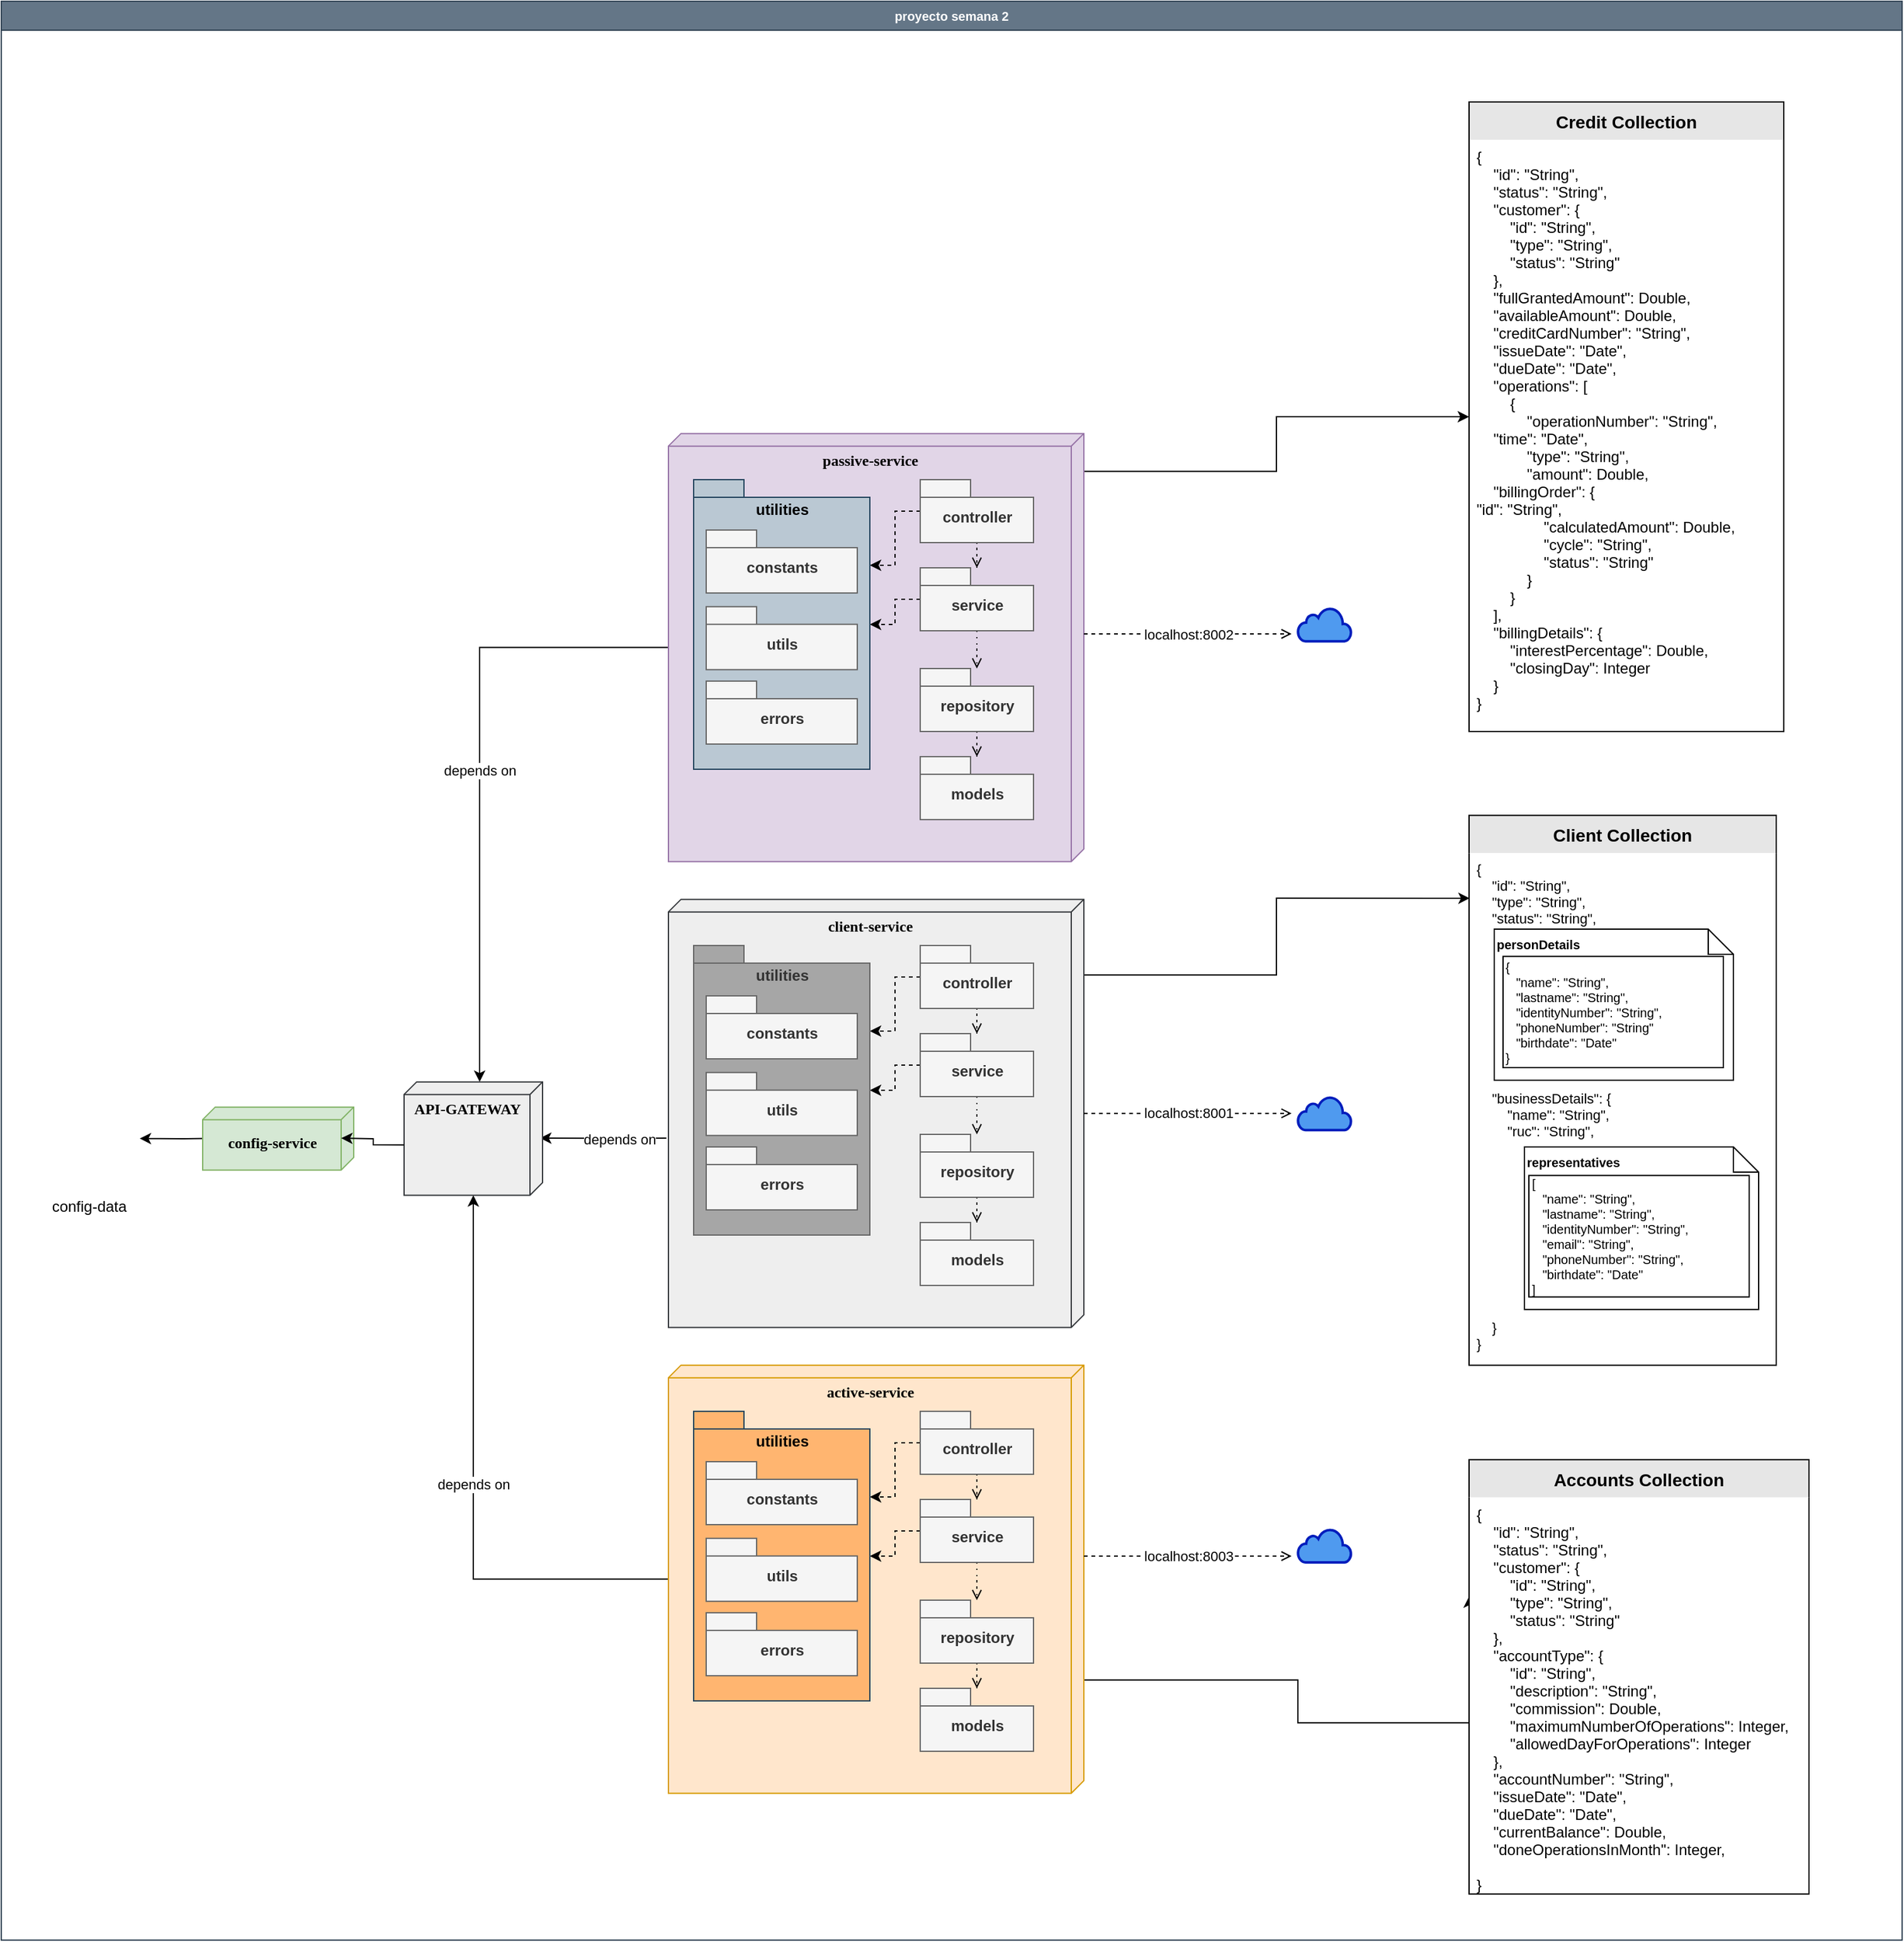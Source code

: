 <mxfile version="17.4.3" type="github">
  <diagram name="Page-1" id="5f0bae14-7c28-e335-631c-24af17079c00">
    <mxGraphModel dx="464" dy="1608" grid="1" gridSize="10" guides="1" tooltips="1" connect="1" arrows="1" fold="1" page="1" pageScale="1" pageWidth="1100" pageHeight="850" background="none" math="0" shadow="0">
      <root>
        <mxCell id="0" />
        <mxCell id="1" parent="0" />
        <mxCell id="4sSf5KZRn_gUV4yKW63o-3" style="edgeStyle=orthogonalEdgeStyle;rounded=0;orthogonalLoop=1;jettySize=auto;html=1;" parent="1" target="4sSf5KZRn_gUV4yKW63o-1" edge="1">
          <mxGeometry relative="1" as="geometry">
            <mxPoint x="1350" y="53" as="sourcePoint" />
          </mxGeometry>
        </mxCell>
        <mxCell id="4sSf5KZRn_gUV4yKW63o-25" value="" style="edgeStyle=orthogonalEdgeStyle;rounded=0;orthogonalLoop=1;jettySize=auto;html=1;exitX=0.558;exitY=1.005;exitDx=0;exitDy=0;exitPerimeter=0;" parent="1" source="4sSf5KZRn_gUV4yKW63o-6" edge="1">
          <mxGeometry relative="1" as="geometry">
            <mxPoint x="1598" y="53" as="targetPoint" />
          </mxGeometry>
        </mxCell>
        <mxCell id="4sSf5KZRn_gUV4yKW63o-42" value="depends on" style="edgeLabel;html=1;align=center;verticalAlign=middle;resizable=0;points=[];" parent="4sSf5KZRn_gUV4yKW63o-25" connectable="0" vertex="1">
          <mxGeometry x="0.181" y="3" relative="1" as="geometry">
            <mxPoint x="22" y="-3" as="offset" />
          </mxGeometry>
        </mxCell>
        <mxCell id="4sSf5KZRn_gUV4yKW63o-75" style="edgeStyle=orthogonalEdgeStyle;rounded=0;orthogonalLoop=1;jettySize=auto;html=1;entryX=0.002;entryY=0.088;entryDx=0;entryDy=0;entryPerimeter=0;fontSize=10;" parent="1" source="4sSf5KZRn_gUV4yKW63o-6" target="4sSf5KZRn_gUV4yKW63o-65" edge="1">
          <mxGeometry relative="1" as="geometry">
            <Array as="points">
              <mxPoint x="2183" y="-76.67" />
              <mxPoint x="2183" y="-137.67" />
            </Array>
          </mxGeometry>
        </mxCell>
        <mxCell id="4sSf5KZRn_gUV4yKW63o-6" value="client-service" style="verticalAlign=top;align=center;spacingTop=8;spacingLeft=2;spacingRight=12;shape=cube;size=10;direction=south;fontStyle=1;html=1;rounded=0;shadow=0;comic=0;labelBackgroundColor=none;strokeWidth=1;fontFamily=Verdana;fontSize=12;fillColor=#eeeeee;strokeColor=#36393d;" parent="1" vertex="1">
          <mxGeometry x="1700" y="-136.67" width="330" height="340" as="geometry" />
        </mxCell>
        <mxCell id="4sSf5KZRn_gUV4yKW63o-7" style="edgeStyle=orthogonalEdgeStyle;rounded=0;orthogonalLoop=1;jettySize=auto;html=1;dashed=1;dashPattern=1 4;endArrow=open;endFill=0;" parent="1" source="4sSf5KZRn_gUV4yKW63o-9" target="4sSf5KZRn_gUV4yKW63o-13" edge="1">
          <mxGeometry relative="1" as="geometry" />
        </mxCell>
        <mxCell id="4sSf5KZRn_gUV4yKW63o-23" style="edgeStyle=orthogonalEdgeStyle;rounded=0;orthogonalLoop=1;jettySize=auto;html=1;entryX=0;entryY=0;entryDx=140;entryDy=68;entryPerimeter=0;dashed=1;" parent="1" source="4sSf5KZRn_gUV4yKW63o-9" target="4sSf5KZRn_gUV4yKW63o-19" edge="1">
          <mxGeometry relative="1" as="geometry" />
        </mxCell>
        <mxCell id="4sSf5KZRn_gUV4yKW63o-9" value="controller" style="shape=folder;fontStyle=1;spacingTop=10;tabWidth=40;tabHeight=14;tabPosition=left;html=1;fillColor=#f5f5f5;strokeColor=#666666;fontColor=#333333;" parent="1" vertex="1">
          <mxGeometry x="1900" y="-100.0" width="90" height="50" as="geometry" />
        </mxCell>
        <mxCell id="4sSf5KZRn_gUV4yKW63o-10" style="edgeStyle=orthogonalEdgeStyle;rounded=0;orthogonalLoop=1;jettySize=auto;html=1;dashed=1;dashPattern=1 4;endArrow=open;endFill=0;" parent="1" source="4sSf5KZRn_gUV4yKW63o-13" target="4sSf5KZRn_gUV4yKW63o-15" edge="1">
          <mxGeometry relative="1" as="geometry" />
        </mxCell>
        <mxCell id="4sSf5KZRn_gUV4yKW63o-24" style="edgeStyle=orthogonalEdgeStyle;rounded=0;orthogonalLoop=1;jettySize=auto;html=1;dashed=1;" parent="1" source="4sSf5KZRn_gUV4yKW63o-13" target="4sSf5KZRn_gUV4yKW63o-19" edge="1">
          <mxGeometry relative="1" as="geometry" />
        </mxCell>
        <mxCell id="4sSf5KZRn_gUV4yKW63o-13" value="service" style="shape=folder;fontStyle=1;spacingTop=10;tabWidth=40;tabHeight=14;tabPosition=left;html=1;fillColor=#f5f5f5;strokeColor=#666666;fontColor=#333333;" parent="1" vertex="1">
          <mxGeometry x="1900" y="-30.0" width="90" height="50" as="geometry" />
        </mxCell>
        <mxCell id="4sSf5KZRn_gUV4yKW63o-14" style="edgeStyle=orthogonalEdgeStyle;rounded=0;orthogonalLoop=1;jettySize=auto;html=1;dashed=1;dashPattern=1 4;endArrow=open;endFill=0;" parent="1" source="4sSf5KZRn_gUV4yKW63o-15" target="4sSf5KZRn_gUV4yKW63o-16" edge="1">
          <mxGeometry relative="1" as="geometry" />
        </mxCell>
        <mxCell id="4sSf5KZRn_gUV4yKW63o-15" value="repository" style="shape=folder;fontStyle=1;spacingTop=10;tabWidth=40;tabHeight=14;tabPosition=left;html=1;fillColor=#f5f5f5;strokeColor=#666666;fontColor=#333333;" parent="1" vertex="1">
          <mxGeometry x="1900" y="50.0" width="90" height="50" as="geometry" />
        </mxCell>
        <mxCell id="4sSf5KZRn_gUV4yKW63o-16" value="models" style="shape=folder;fontStyle=1;spacingTop=10;tabWidth=40;tabHeight=14;tabPosition=left;html=1;fillColor=#f5f5f5;strokeColor=#666666;fontColor=#333333;" parent="1" vertex="1">
          <mxGeometry x="1900" y="120" width="90" height="50" as="geometry" />
        </mxCell>
        <mxCell id="4sSf5KZRn_gUV4yKW63o-19" value="utilities" style="shape=folder;fontStyle=1;spacingTop=10;tabWidth=40;tabHeight=14;tabPosition=left;html=1;align=center;verticalAlign=top;fillColor=#A6A6A6;strokeColor=#666666;fontColor=#333333;" parent="1" vertex="1">
          <mxGeometry x="1720" y="-100.0" width="140" height="230" as="geometry" />
        </mxCell>
        <mxCell id="4sSf5KZRn_gUV4yKW63o-20" value="constants" style="shape=folder;fontStyle=1;spacingTop=10;tabWidth=40;tabHeight=14;tabPosition=left;html=1;fillColor=#f5f5f5;strokeColor=#666666;fontColor=#333333;" parent="1" vertex="1">
          <mxGeometry x="1730" y="-60.0" width="120" height="50" as="geometry" />
        </mxCell>
        <mxCell id="4sSf5KZRn_gUV4yKW63o-21" value="utils" style="shape=folder;fontStyle=1;spacingTop=10;tabWidth=40;tabHeight=14;tabPosition=left;html=1;fillColor=#f5f5f5;strokeColor=#666666;fontColor=#333333;" parent="1" vertex="1">
          <mxGeometry x="1730" y="0.83" width="120" height="50" as="geometry" />
        </mxCell>
        <mxCell id="4sSf5KZRn_gUV4yKW63o-22" value="errors" style="shape=folder;fontStyle=1;spacingTop=10;tabWidth=40;tabHeight=14;tabPosition=left;html=1;fillColor=#f5f5f5;strokeColor=#666666;fontColor=#333333;" parent="1" vertex="1">
          <mxGeometry x="1730" y="60" width="120" height="50" as="geometry" />
        </mxCell>
        <mxCell id="4sSf5KZRn_gUV4yKW63o-41" value="depends on" style="edgeStyle=orthogonalEdgeStyle;rounded=0;orthogonalLoop=1;jettySize=auto;html=1;entryX=0;entryY=0;entryDx=0;entryDy=50;entryPerimeter=0;" parent="1" source="4sSf5KZRn_gUV4yKW63o-26" target="tYJBHARpEt8H4JBpE8fO-1" edge="1">
          <mxGeometry relative="1" as="geometry" />
        </mxCell>
        <mxCell id="4sSf5KZRn_gUV4yKW63o-81" style="edgeStyle=orthogonalEdgeStyle;rounded=0;orthogonalLoop=1;jettySize=auto;html=1;entryX=0;entryY=0.5;entryDx=0;entryDy=0;fontSize=10;" parent="1" source="4sSf5KZRn_gUV4yKW63o-26" target="4sSf5KZRn_gUV4yKW63o-79" edge="1">
          <mxGeometry relative="1" as="geometry">
            <Array as="points">
              <mxPoint x="2183" y="-476.67" />
              <mxPoint x="2183" y="-519.67" />
            </Array>
          </mxGeometry>
        </mxCell>
        <mxCell id="4sSf5KZRn_gUV4yKW63o-26" value="passive-service" style="verticalAlign=top;align=center;spacingTop=8;spacingLeft=2;spacingRight=12;shape=cube;size=10;direction=south;fontStyle=1;html=1;rounded=0;shadow=0;comic=0;labelBackgroundColor=none;strokeWidth=1;fontFamily=Verdana;fontSize=12;fillColor=#e1d5e7;strokeColor=#9673a6;" parent="1" vertex="1">
          <mxGeometry x="1700" y="-506.67" width="330" height="340" as="geometry" />
        </mxCell>
        <mxCell id="4sSf5KZRn_gUV4yKW63o-27" style="edgeStyle=orthogonalEdgeStyle;rounded=0;orthogonalLoop=1;jettySize=auto;html=1;dashed=1;dashPattern=1 4;endArrow=open;endFill=0;" parent="1" source="4sSf5KZRn_gUV4yKW63o-29" target="4sSf5KZRn_gUV4yKW63o-32" edge="1">
          <mxGeometry relative="1" as="geometry" />
        </mxCell>
        <mxCell id="4sSf5KZRn_gUV4yKW63o-28" style="edgeStyle=orthogonalEdgeStyle;rounded=0;orthogonalLoop=1;jettySize=auto;html=1;entryX=0;entryY=0;entryDx=140;entryDy=68;entryPerimeter=0;dashed=1;" parent="1" source="4sSf5KZRn_gUV4yKW63o-29" target="4sSf5KZRn_gUV4yKW63o-36" edge="1">
          <mxGeometry relative="1" as="geometry" />
        </mxCell>
        <mxCell id="4sSf5KZRn_gUV4yKW63o-29" value="controller" style="shape=folder;fontStyle=1;spacingTop=10;tabWidth=40;tabHeight=14;tabPosition=left;html=1;fillColor=#f5f5f5;strokeColor=#666666;fontColor=#333333;" parent="1" vertex="1">
          <mxGeometry x="1900" y="-470.0" width="90" height="50" as="geometry" />
        </mxCell>
        <mxCell id="4sSf5KZRn_gUV4yKW63o-30" style="edgeStyle=orthogonalEdgeStyle;rounded=0;orthogonalLoop=1;jettySize=auto;html=1;dashed=1;dashPattern=1 4;endArrow=open;endFill=0;" parent="1" source="4sSf5KZRn_gUV4yKW63o-32" target="4sSf5KZRn_gUV4yKW63o-34" edge="1">
          <mxGeometry relative="1" as="geometry" />
        </mxCell>
        <mxCell id="4sSf5KZRn_gUV4yKW63o-31" style="edgeStyle=orthogonalEdgeStyle;rounded=0;orthogonalLoop=1;jettySize=auto;html=1;dashed=1;" parent="1" source="4sSf5KZRn_gUV4yKW63o-32" target="4sSf5KZRn_gUV4yKW63o-36" edge="1">
          <mxGeometry relative="1" as="geometry" />
        </mxCell>
        <mxCell id="4sSf5KZRn_gUV4yKW63o-32" value="service" style="shape=folder;fontStyle=1;spacingTop=10;tabWidth=40;tabHeight=14;tabPosition=left;html=1;fillColor=#f5f5f5;strokeColor=#666666;fontColor=#333333;" parent="1" vertex="1">
          <mxGeometry x="1900" y="-400.0" width="90" height="50" as="geometry" />
        </mxCell>
        <mxCell id="4sSf5KZRn_gUV4yKW63o-33" style="edgeStyle=orthogonalEdgeStyle;rounded=0;orthogonalLoop=1;jettySize=auto;html=1;dashed=1;dashPattern=1 4;endArrow=open;endFill=0;" parent="1" source="4sSf5KZRn_gUV4yKW63o-34" target="4sSf5KZRn_gUV4yKW63o-35" edge="1">
          <mxGeometry relative="1" as="geometry" />
        </mxCell>
        <mxCell id="4sSf5KZRn_gUV4yKW63o-34" value="repository" style="shape=folder;fontStyle=1;spacingTop=10;tabWidth=40;tabHeight=14;tabPosition=left;html=1;fillColor=#f5f5f5;strokeColor=#666666;fontColor=#333333;" parent="1" vertex="1">
          <mxGeometry x="1900" y="-320.0" width="90" height="50" as="geometry" />
        </mxCell>
        <mxCell id="4sSf5KZRn_gUV4yKW63o-35" value="models" style="shape=folder;fontStyle=1;spacingTop=10;tabWidth=40;tabHeight=14;tabPosition=left;html=1;fillColor=#f5f5f5;strokeColor=#666666;fontColor=#333333;" parent="1" vertex="1">
          <mxGeometry x="1900" y="-250" width="90" height="50" as="geometry" />
        </mxCell>
        <mxCell id="4sSf5KZRn_gUV4yKW63o-36" value="utilities" style="shape=folder;fontStyle=1;spacingTop=10;tabWidth=40;tabHeight=14;tabPosition=left;html=1;align=center;verticalAlign=top;fillColor=#bac8d3;strokeColor=#23445d;" parent="1" vertex="1">
          <mxGeometry x="1720" y="-470.0" width="140" height="230" as="geometry" />
        </mxCell>
        <mxCell id="4sSf5KZRn_gUV4yKW63o-37" value="constants" style="shape=folder;fontStyle=1;spacingTop=10;tabWidth=40;tabHeight=14;tabPosition=left;html=1;fillColor=#f5f5f5;strokeColor=#666666;fontColor=#333333;" parent="1" vertex="1">
          <mxGeometry x="1730" y="-430.0" width="120" height="50" as="geometry" />
        </mxCell>
        <mxCell id="4sSf5KZRn_gUV4yKW63o-38" value="utils" style="shape=folder;fontStyle=1;spacingTop=10;tabWidth=40;tabHeight=14;tabPosition=left;html=1;fillColor=#f5f5f5;strokeColor=#666666;fontColor=#333333;" parent="1" vertex="1">
          <mxGeometry x="1730" y="-369.17" width="120" height="50" as="geometry" />
        </mxCell>
        <mxCell id="4sSf5KZRn_gUV4yKW63o-39" value="errors" style="shape=folder;fontStyle=1;spacingTop=10;tabWidth=40;tabHeight=14;tabPosition=left;html=1;fillColor=#f5f5f5;strokeColor=#666666;fontColor=#333333;" parent="1" vertex="1">
          <mxGeometry x="1730" y="-310" width="120" height="50" as="geometry" />
        </mxCell>
        <mxCell id="4sSf5KZRn_gUV4yKW63o-57" value="depends on" style="edgeStyle=orthogonalEdgeStyle;rounded=0;orthogonalLoop=1;jettySize=auto;html=1;" parent="1" source="4sSf5KZRn_gUV4yKW63o-43" target="tYJBHARpEt8H4JBpE8fO-1" edge="1">
          <mxGeometry relative="1" as="geometry" />
        </mxCell>
        <mxCell id="4sSf5KZRn_gUV4yKW63o-78" style="edgeStyle=orthogonalEdgeStyle;rounded=0;orthogonalLoop=1;jettySize=auto;html=1;entryX=0;entryY=0.25;entryDx=0;entryDy=0;fontSize=10;" parent="1" source="4sSf5KZRn_gUV4yKW63o-43" target="4sSf5KZRn_gUV4yKW63o-77" edge="1">
          <mxGeometry relative="1" as="geometry">
            <Array as="points">
              <mxPoint x="2200" y="483.33" />
              <mxPoint x="2200" y="517.33" />
            </Array>
          </mxGeometry>
        </mxCell>
        <mxCell id="4sSf5KZRn_gUV4yKW63o-43" value="active-service" style="verticalAlign=top;align=center;spacingTop=8;spacingLeft=2;spacingRight=12;shape=cube;size=10;direction=south;fontStyle=1;html=1;rounded=0;shadow=0;comic=0;labelBackgroundColor=none;strokeWidth=1;fontFamily=Verdana;fontSize=12;fillColor=#ffe6cc;strokeColor=#d79b00;" parent="1" vertex="1">
          <mxGeometry x="1700" y="233.33" width="330" height="340" as="geometry" />
        </mxCell>
        <mxCell id="4sSf5KZRn_gUV4yKW63o-44" style="edgeStyle=orthogonalEdgeStyle;rounded=0;orthogonalLoop=1;jettySize=auto;html=1;dashed=1;dashPattern=1 4;endArrow=open;endFill=0;" parent="1" source="4sSf5KZRn_gUV4yKW63o-46" target="4sSf5KZRn_gUV4yKW63o-49" edge="1">
          <mxGeometry relative="1" as="geometry" />
        </mxCell>
        <mxCell id="4sSf5KZRn_gUV4yKW63o-45" style="edgeStyle=orthogonalEdgeStyle;rounded=0;orthogonalLoop=1;jettySize=auto;html=1;entryX=0;entryY=0;entryDx=140;entryDy=68;entryPerimeter=0;dashed=1;" parent="1" source="4sSf5KZRn_gUV4yKW63o-46" target="4sSf5KZRn_gUV4yKW63o-53" edge="1">
          <mxGeometry relative="1" as="geometry" />
        </mxCell>
        <mxCell id="4sSf5KZRn_gUV4yKW63o-46" value="controller" style="shape=folder;fontStyle=1;spacingTop=10;tabWidth=40;tabHeight=14;tabPosition=left;html=1;fillColor=#f5f5f5;strokeColor=#666666;fontColor=#333333;" parent="1" vertex="1">
          <mxGeometry x="1900" y="270.0" width="90" height="50" as="geometry" />
        </mxCell>
        <mxCell id="4sSf5KZRn_gUV4yKW63o-47" style="edgeStyle=orthogonalEdgeStyle;rounded=0;orthogonalLoop=1;jettySize=auto;html=1;dashed=1;dashPattern=1 4;endArrow=open;endFill=0;" parent="1" source="4sSf5KZRn_gUV4yKW63o-49" target="4sSf5KZRn_gUV4yKW63o-51" edge="1">
          <mxGeometry relative="1" as="geometry" />
        </mxCell>
        <mxCell id="4sSf5KZRn_gUV4yKW63o-48" style="edgeStyle=orthogonalEdgeStyle;rounded=0;orthogonalLoop=1;jettySize=auto;html=1;dashed=1;" parent="1" source="4sSf5KZRn_gUV4yKW63o-49" target="4sSf5KZRn_gUV4yKW63o-53" edge="1">
          <mxGeometry relative="1" as="geometry" />
        </mxCell>
        <mxCell id="4sSf5KZRn_gUV4yKW63o-49" value="service" style="shape=folder;fontStyle=1;spacingTop=10;tabWidth=40;tabHeight=14;tabPosition=left;html=1;fillColor=#f5f5f5;strokeColor=#666666;fontColor=#333333;" parent="1" vertex="1">
          <mxGeometry x="1900" y="340.0" width="90" height="50" as="geometry" />
        </mxCell>
        <mxCell id="4sSf5KZRn_gUV4yKW63o-50" style="edgeStyle=orthogonalEdgeStyle;rounded=0;orthogonalLoop=1;jettySize=auto;html=1;dashed=1;dashPattern=1 4;endArrow=open;endFill=0;" parent="1" source="4sSf5KZRn_gUV4yKW63o-51" target="4sSf5KZRn_gUV4yKW63o-52" edge="1">
          <mxGeometry relative="1" as="geometry" />
        </mxCell>
        <mxCell id="4sSf5KZRn_gUV4yKW63o-51" value="repository" style="shape=folder;fontStyle=1;spacingTop=10;tabWidth=40;tabHeight=14;tabPosition=left;html=1;fillColor=#f5f5f5;strokeColor=#666666;fontColor=#333333;" parent="1" vertex="1">
          <mxGeometry x="1900" y="420.0" width="90" height="50" as="geometry" />
        </mxCell>
        <mxCell id="4sSf5KZRn_gUV4yKW63o-52" value="models" style="shape=folder;fontStyle=1;spacingTop=10;tabWidth=40;tabHeight=14;tabPosition=left;html=1;fillColor=#f5f5f5;strokeColor=#666666;fontColor=#333333;" parent="1" vertex="1">
          <mxGeometry x="1900" y="490" width="90" height="50" as="geometry" />
        </mxCell>
        <mxCell id="4sSf5KZRn_gUV4yKW63o-53" value="utilities" style="shape=folder;fontStyle=1;spacingTop=10;tabWidth=40;tabHeight=14;tabPosition=left;html=1;align=center;verticalAlign=top;fillColor=#FFB570;strokeColor=#23445d;" parent="1" vertex="1">
          <mxGeometry x="1720" y="270.0" width="140" height="230" as="geometry" />
        </mxCell>
        <mxCell id="4sSf5KZRn_gUV4yKW63o-54" value="constants" style="shape=folder;fontStyle=1;spacingTop=10;tabWidth=40;tabHeight=14;tabPosition=left;html=1;fillColor=#f5f5f5;strokeColor=#666666;fontColor=#333333;" parent="1" vertex="1">
          <mxGeometry x="1730" y="310.0" width="120" height="50" as="geometry" />
        </mxCell>
        <mxCell id="4sSf5KZRn_gUV4yKW63o-55" value="utils" style="shape=folder;fontStyle=1;spacingTop=10;tabWidth=40;tabHeight=14;tabPosition=left;html=1;fillColor=#f5f5f5;strokeColor=#666666;fontColor=#333333;" parent="1" vertex="1">
          <mxGeometry x="1730" y="370.83" width="120" height="50" as="geometry" />
        </mxCell>
        <mxCell id="4sSf5KZRn_gUV4yKW63o-56" value="errors" style="shape=folder;fontStyle=1;spacingTop=10;tabWidth=40;tabHeight=14;tabPosition=left;html=1;fillColor=#f5f5f5;strokeColor=#666666;fontColor=#333333;" parent="1" vertex="1">
          <mxGeometry x="1730" y="430" width="120" height="50" as="geometry" />
        </mxCell>
        <mxCell id="4sSf5KZRn_gUV4yKW63o-58" value="localhost:8002" style="edgeStyle=orthogonalEdgeStyle;rounded=0;orthogonalLoop=1;jettySize=auto;html=1;dashed=1;endArrow=open;endFill=0;" parent="1" edge="1">
          <mxGeometry relative="1" as="geometry">
            <mxPoint x="2030" y="-347.5" as="sourcePoint" />
            <mxPoint x="2195" y="-347.5" as="targetPoint" />
          </mxGeometry>
        </mxCell>
        <mxCell id="4sSf5KZRn_gUV4yKW63o-60" value="localhost:8001" style="edgeStyle=orthogonalEdgeStyle;rounded=0;orthogonalLoop=1;jettySize=auto;html=1;dashed=1;endArrow=open;endFill=0;" parent="1" edge="1">
          <mxGeometry relative="1" as="geometry">
            <mxPoint x="2030" y="33.33" as="sourcePoint" />
            <mxPoint x="2195" y="33.33" as="targetPoint" />
          </mxGeometry>
        </mxCell>
        <mxCell id="4sSf5KZRn_gUV4yKW63o-62" value="localhost:8003" style="edgeStyle=orthogonalEdgeStyle;rounded=0;orthogonalLoop=1;jettySize=auto;html=1;dashed=1;endArrow=open;endFill=0;" parent="1" edge="1">
          <mxGeometry relative="1" as="geometry">
            <mxPoint x="2030" y="385.0" as="sourcePoint" />
            <mxPoint x="2195" y="385.0" as="targetPoint" />
          </mxGeometry>
        </mxCell>
        <mxCell id="4sSf5KZRn_gUV4yKW63o-64" value="Client Collection" style="swimlane;childLayout=stackLayout;horizontal=1;startSize=30;horizontalStack=0;rounded=0;fontSize=14;fontStyle=1;strokeWidth=1;resizeParent=0;resizeLast=1;shadow=0;dashed=0;align=center;fillColor=#E6E6E6;swimlaneLine=0;glass=0;sketch=0;fillStyle=auto;swimlaneFillColor=default;" parent="1" vertex="1">
          <mxGeometry x="2336" y="-203.34" width="244" height="436.67" as="geometry">
            <mxRectangle x="2380" y="323.33" width="140" height="30" as="alternateBounds" />
          </mxGeometry>
        </mxCell>
        <mxCell id="4sSf5KZRn_gUV4yKW63o-65" value="{&#xa;    &quot;id&quot;: &quot;String&quot;,&#xa;    &quot;type&quot;: &quot;String&quot;,&#xa;    &quot;status&quot;: &quot;String&quot;,&#xa;    &#xa;&#xa;&#xa;&#xa;&#xa;&#xa;&#xa;&#xa;&#xa;&#xa;    &quot;businessDetails&quot;: {&#xa;        &quot;name&quot;: &quot;String&quot;,&#xa;        &quot;ruc&quot;: &quot;String&quot;,&#xa;        &#xa;&#xa;&#xa;&#xa;&#xa;&#xa;&#xa;&#xa;&#xa;        &#xa;        &#xa;    }&#xa;}" style="align=left;strokeColor=none;fillColor=none;spacingLeft=4;fontSize=11;verticalAlign=top;resizable=0;rotatable=0;part=1;" parent="4sSf5KZRn_gUV4yKW63o-64" vertex="1">
          <mxGeometry y="30" width="244" height="406.67" as="geometry" />
        </mxCell>
        <mxCell id="4sSf5KZRn_gUV4yKW63o-67" value="personDetails" style="shape=note;size=20;whiteSpace=wrap;html=1;labelBackgroundColor=none;fillColor=none;verticalAlign=top;align=left;fontStyle=1;fontSize=10;" parent="1" vertex="1">
          <mxGeometry x="2356" y="-113.0" width="190" height="120" as="geometry" />
        </mxCell>
        <mxCell id="4sSf5KZRn_gUV4yKW63o-68" value="&lt;font style=&quot;font-size: 10px&quot;&gt;&lt;span&gt;{&lt;/span&gt;&lt;br style=&quot;padding: 0px ; margin: 0px&quot;&gt;&lt;span&gt;&amp;nbsp; &amp;nbsp;&quot;name&quot;: &quot;String&quot;,&lt;/span&gt;&lt;br style=&quot;padding: 0px ; margin: 0px&quot;&gt;&lt;span&gt;&amp;nbsp; &amp;nbsp;&quot;lastname&quot;: &quot;String&quot;,&lt;/span&gt;&lt;br style=&quot;padding: 0px ; margin: 0px&quot;&gt;&lt;span&gt;&amp;nbsp; &amp;nbsp;&quot;identityNumber&quot;: &quot;String&quot;,&amp;nbsp; &amp;nbsp; &amp;nbsp; &amp;nbsp;&amp;nbsp;&lt;/span&gt;&lt;br style=&quot;padding: 0px ; margin: 0px&quot;&gt;&lt;span&gt;&amp;nbsp; &amp;nbsp;&quot;phoneNumber&quot;: &quot;String&quot;&amp;nbsp; &amp;nbsp; &amp;nbsp; &amp;nbsp;&lt;/span&gt;&lt;br style=&quot;padding: 0px ; margin: 0px&quot;&gt;&lt;span&gt;&amp;nbsp; &amp;nbsp;&quot;birthdate&quot;: &quot;Date&quot;&lt;/span&gt;&lt;br style=&quot;padding: 0px ; margin: 0px&quot;&gt;&lt;span&gt;}&lt;/span&gt;&lt;/font&gt;" style="whiteSpace=wrap;html=1;align=left;labelBackgroundColor=none;fontSize=10;fillColor=none;" parent="1" vertex="1">
          <mxGeometry x="2363" y="-91.33" width="175" height="88.33" as="geometry" />
        </mxCell>
        <mxCell id="4sSf5KZRn_gUV4yKW63o-72" value="representatives" style="shape=note;size=20;whiteSpace=wrap;html=1;labelBackgroundColor=none;fillColor=none;verticalAlign=top;align=left;fontStyle=1;fontSize=10;" parent="1" vertex="1">
          <mxGeometry x="2380" y="60" width="186" height="129.17" as="geometry" />
        </mxCell>
        <mxCell id="4sSf5KZRn_gUV4yKW63o-73" value="&lt;font style=&quot;font-size: 10px&quot;&gt;[&lt;br style=&quot;padding: 0px ; margin: 0px&quot;&gt;&lt;span&gt;&amp;nbsp; &amp;nbsp;&lt;/span&gt;&lt;span&gt;&quot;name&quot;: &quot;String&quot;,&lt;/span&gt;&lt;br style=&quot;padding: 0px ; margin: 0px&quot;&gt;&lt;span&gt;&amp;nbsp; &amp;nbsp;&quot;lastname&quot;: &quot;String&quot;,&lt;/span&gt;&lt;br style=&quot;padding: 0px ; margin: 0px&quot;&gt;&lt;span&gt;&amp;nbsp; &amp;nbsp;&quot;identityNumber&quot;: &quot;String&quot;,&lt;/span&gt;&lt;br style=&quot;padding: 0px ; margin: 0px&quot;&gt;&lt;span&gt;&amp;nbsp; &amp;nbsp;&quot;email&quot;: &quot;String&quot;,&lt;/span&gt;&lt;br style=&quot;padding: 0px ; margin: 0px&quot;&gt;&lt;span&gt;&amp;nbsp; &amp;nbsp;&quot;phoneNumber&quot;: &quot;String&quot;,&amp;nbsp; &amp;nbsp; &amp;nbsp; &amp;nbsp; &amp;nbsp; &amp;nbsp; &amp;nbsp; &amp;nbsp; &amp;nbsp; &amp;nbsp; &amp;nbsp;&lt;/span&gt;&lt;span&gt;&quot;birthdate&quot;: &quot;Date&quot;&lt;/span&gt;&lt;br style=&quot;padding: 0px ; margin: 0px&quot;&gt;]&lt;br&gt;&lt;/font&gt;" style="whiteSpace=wrap;html=1;align=left;labelBackgroundColor=none;fontSize=10;fillColor=none;" parent="1" vertex="1">
          <mxGeometry x="2383.5" y="82.67" width="175" height="96.5" as="geometry" />
        </mxCell>
        <mxCell id="4sSf5KZRn_gUV4yKW63o-76" value="Accounts Collection" style="swimlane;childLayout=stackLayout;horizontal=1;startSize=30;horizontalStack=0;rounded=0;fontSize=14;fontStyle=1;strokeWidth=1;resizeParent=0;resizeLast=1;shadow=0;dashed=0;align=center;sketch=0;glass=0;fillColor=#E6E6E6;gradientColor=none;swimlaneFillColor=default;swimlaneLine=0;" parent="1" vertex="1">
          <mxGeometry x="2336" y="308.32" width="270" height="345.01" as="geometry" />
        </mxCell>
        <mxCell id="4sSf5KZRn_gUV4yKW63o-77" value="{&#xa;    &quot;id&quot;: &quot;String&quot;,&#xa;    &quot;status&quot;: &quot;String&quot;,&#xa;    &quot;customer&quot;: {&#xa;        &quot;id&quot;: &quot;String&quot;,&#xa;        &quot;type&quot;: &quot;String&quot;,&#xa;        &quot;status&quot;: &quot;String&quot;&#xa;    },&#xa;    &quot;accountType&quot;: {&#xa;        &quot;id&quot;: &quot;String&quot;,&#xa;        &quot;description&quot;: &quot;String&quot;,&#xa;        &quot;commission&quot;: Double,&#xa;        &quot;maximumNumberOfOperations&quot;: Integer,&#xa;        &quot;allowedDayForOperations&quot;: Integer&#xa;    },&#xa;    &quot;accountNumber&quot;: &quot;String&quot;,&#xa;    &quot;issueDate&quot;: &quot;Date&quot;,&#xa;    &quot;dueDate&quot;: &quot;Date&quot;,&#xa;    &quot;currentBalance&quot;: Double,&#xa;    &quot;doneOperationsInMonth&quot;: Integer,&#xa;&#xa;}" style="align=left;strokeColor=none;fillColor=none;spacingLeft=4;fontSize=12;verticalAlign=top;resizable=0;rotatable=0;part=1;" parent="4sSf5KZRn_gUV4yKW63o-76" vertex="1">
          <mxGeometry y="30" width="270" height="315.01" as="geometry" />
        </mxCell>
        <mxCell id="4sSf5KZRn_gUV4yKW63o-79" value="Credit Collection" style="swimlane;childLayout=stackLayout;horizontal=1;startSize=30;horizontalStack=0;rounded=0;fontSize=14;fontStyle=1;strokeWidth=1;resizeParent=0;resizeLast=1;shadow=0;dashed=0;align=center;fillColor=#E6E6E6;sketch=0;swimlaneFillColor=default;swimlaneLine=0;" parent="1" vertex="1">
          <mxGeometry x="2336" y="-770" width="250" height="500" as="geometry" />
        </mxCell>
        <mxCell id="4sSf5KZRn_gUV4yKW63o-80" value="{&#xa;    &quot;id&quot;: &quot;String&quot;,&#xa;    &quot;status&quot;: &quot;String&quot;,&#xa;    &quot;customer&quot;: {&#xa;        &quot;id&quot;: &quot;String&quot;,&#xa;        &quot;type&quot;: &quot;String&quot;,&#xa;        &quot;status&quot;: &quot;String&quot;&#xa;    },&#xa;    &quot;fullGrantedAmount&quot;: Double,&#xa;    &quot;availableAmount&quot;: Double,&#xa;    &quot;creditCardNumber&quot;: &quot;String&quot;,&#xa;    &quot;issueDate&quot;: &quot;Date&quot;,&#xa;    &quot;dueDate&quot;: &quot;Date&quot;,&#xa;    &quot;operations&quot;: [&#xa;        {&#xa;            &quot;operationNumber&quot;: &quot;String&quot;,&#xa;     &quot;time&quot;: &quot;Date&quot;,&#xa;            &quot;type&quot;: &quot;String&quot;,&#xa;            &quot;amount&quot;: Double,&#xa;     &quot;billingOrder&quot;: {&#xa;  &quot;id&quot;: &quot;String&quot;,&#xa;                &quot;calculatedAmount&quot;: Double,&#xa;                &quot;cycle&quot;: &quot;String&quot;,&#xa;                &quot;status&quot;: &quot;String&quot;&#xa;            }&#xa;        }&#xa;    ],&#xa;    &quot;billingDetails&quot;: {&#xa;        &quot;interestPercentage&quot;: Double,&#xa;        &quot;closingDay&quot;: Integer&#xa;    }&#xa;}" style="align=left;strokeColor=none;fillColor=none;spacingLeft=4;fontSize=12;verticalAlign=top;resizable=0;rotatable=0;part=1;" parent="4sSf5KZRn_gUV4yKW63o-79" vertex="1">
          <mxGeometry y="30" width="250" height="470" as="geometry" />
        </mxCell>
        <mxCell id="4sSf5KZRn_gUV4yKW63o-82" value="" style="html=1;verticalLabelPosition=bottom;align=center;labelBackgroundColor=#ffffff;verticalAlign=top;strokeWidth=2;strokeColor=#001DBC;shadow=0;dashed=0;shape=mxgraph.ios7.icons.cloud;rounded=0;fontSize=10;fillColor=#4F9AEF;fontColor=#ffffff;" parent="1" vertex="1">
          <mxGeometry x="2200" y="19.99" width="42.5" height="26.67" as="geometry" />
        </mxCell>
        <mxCell id="4sSf5KZRn_gUV4yKW63o-83" value="" style="html=1;verticalLabelPosition=bottom;align=center;labelBackgroundColor=#ffffff;verticalAlign=top;strokeWidth=2;strokeColor=#001DBC;shadow=0;dashed=0;shape=mxgraph.ios7.icons.cloud;rounded=0;fontSize=10;fillColor=#4F9AEF;fontColor=#ffffff;" parent="1" vertex="1">
          <mxGeometry x="2200" y="-368.33" width="42.5" height="26.67" as="geometry" />
        </mxCell>
        <mxCell id="4sSf5KZRn_gUV4yKW63o-84" value="" style="html=1;verticalLabelPosition=bottom;align=center;labelBackgroundColor=#ffffff;verticalAlign=top;strokeWidth=2;strokeColor=#001DBC;shadow=0;dashed=0;shape=mxgraph.ios7.icons.cloud;rounded=0;fontSize=10;fillColor=#4F9AEF;fontColor=#ffffff;" parent="1" vertex="1">
          <mxGeometry x="2200" y="363.33" width="42.5" height="26.67" as="geometry" />
        </mxCell>
        <mxCell id="4sSf5KZRn_gUV4yKW63o-85" value="proyecto semana 2" style="swimlane;rounded=0;labelBackgroundColor=none;fontSize=10;strokeWidth=1;fillColor=#647687;strokeColor=#314354;fontColor=#ffffff;" parent="1" vertex="1">
          <mxGeometry x="1170" y="-850" width="1510" height="1540" as="geometry" />
        </mxCell>
        <mxCell id="tYJBHARpEt8H4JBpE8fO-1" value="API-GATEWAY" style="verticalAlign=top;align=center;spacingTop=8;spacingLeft=2;spacingRight=12;shape=cube;size=10;direction=south;fontStyle=1;html=1;rounded=0;shadow=0;comic=0;labelBackgroundColor=none;strokeWidth=1;fontFamily=Verdana;fontSize=12;fillColor=#eeeeee;strokeColor=#36393d;" vertex="1" parent="4sSf5KZRn_gUV4yKW63o-85">
          <mxGeometry x="320" y="858.33" width="110" height="90" as="geometry" />
        </mxCell>
        <mxCell id="4sSf5KZRn_gUV4yKW63o-2" value="config-service" style="verticalAlign=middle;align=center;spacingTop=8;spacingLeft=2;spacingRight=12;shape=cube;size=10;direction=south;fontStyle=1;html=1;rounded=0;shadow=0;comic=0;labelBackgroundColor=none;strokeWidth=1;fontFamily=Verdana;fontSize=12;fillColor=#d5e8d4;strokeColor=#82b366;horizontal=1;" parent="4sSf5KZRn_gUV4yKW63o-85" vertex="1">
          <mxGeometry x="160" y="878.33" width="120" height="50" as="geometry" />
        </mxCell>
        <mxCell id="4sSf5KZRn_gUV4yKW63o-1" value="config-data" style="shape=image;verticalLabelPosition=bottom;labelBackgroundColor=default;verticalAlign=top;aspect=fixed;imageAspect=0;image=https://is5-ssl.mzstatic.com/image/thumb/Purple126/v4/15/8d/1a/158d1a66-7de5-38b8-7d5d-9ed33bbebca1/AppIcon-0-1x_U007emarketing-0-7-0-85-220.png/1200x630wa.png;clipPath=inset(18.35% 33.33% 18.35% 33.33%);" parent="4sSf5KZRn_gUV4yKW63o-85" vertex="1">
          <mxGeometry x="30" y="863.33" width="80" height="80" as="geometry" />
        </mxCell>
        <mxCell id="tYJBHARpEt8H4JBpE8fO-12" style="edgeStyle=orthogonalEdgeStyle;rounded=0;orthogonalLoop=1;jettySize=auto;html=1;exitX=0;exitY=0;exitDx=50;exitDy=110;exitPerimeter=0;" edge="1" parent="1" source="tYJBHARpEt8H4JBpE8fO-1">
          <mxGeometry relative="1" as="geometry">
            <mxPoint x="1440" y="53" as="targetPoint" />
          </mxGeometry>
        </mxCell>
      </root>
    </mxGraphModel>
  </diagram>
</mxfile>
